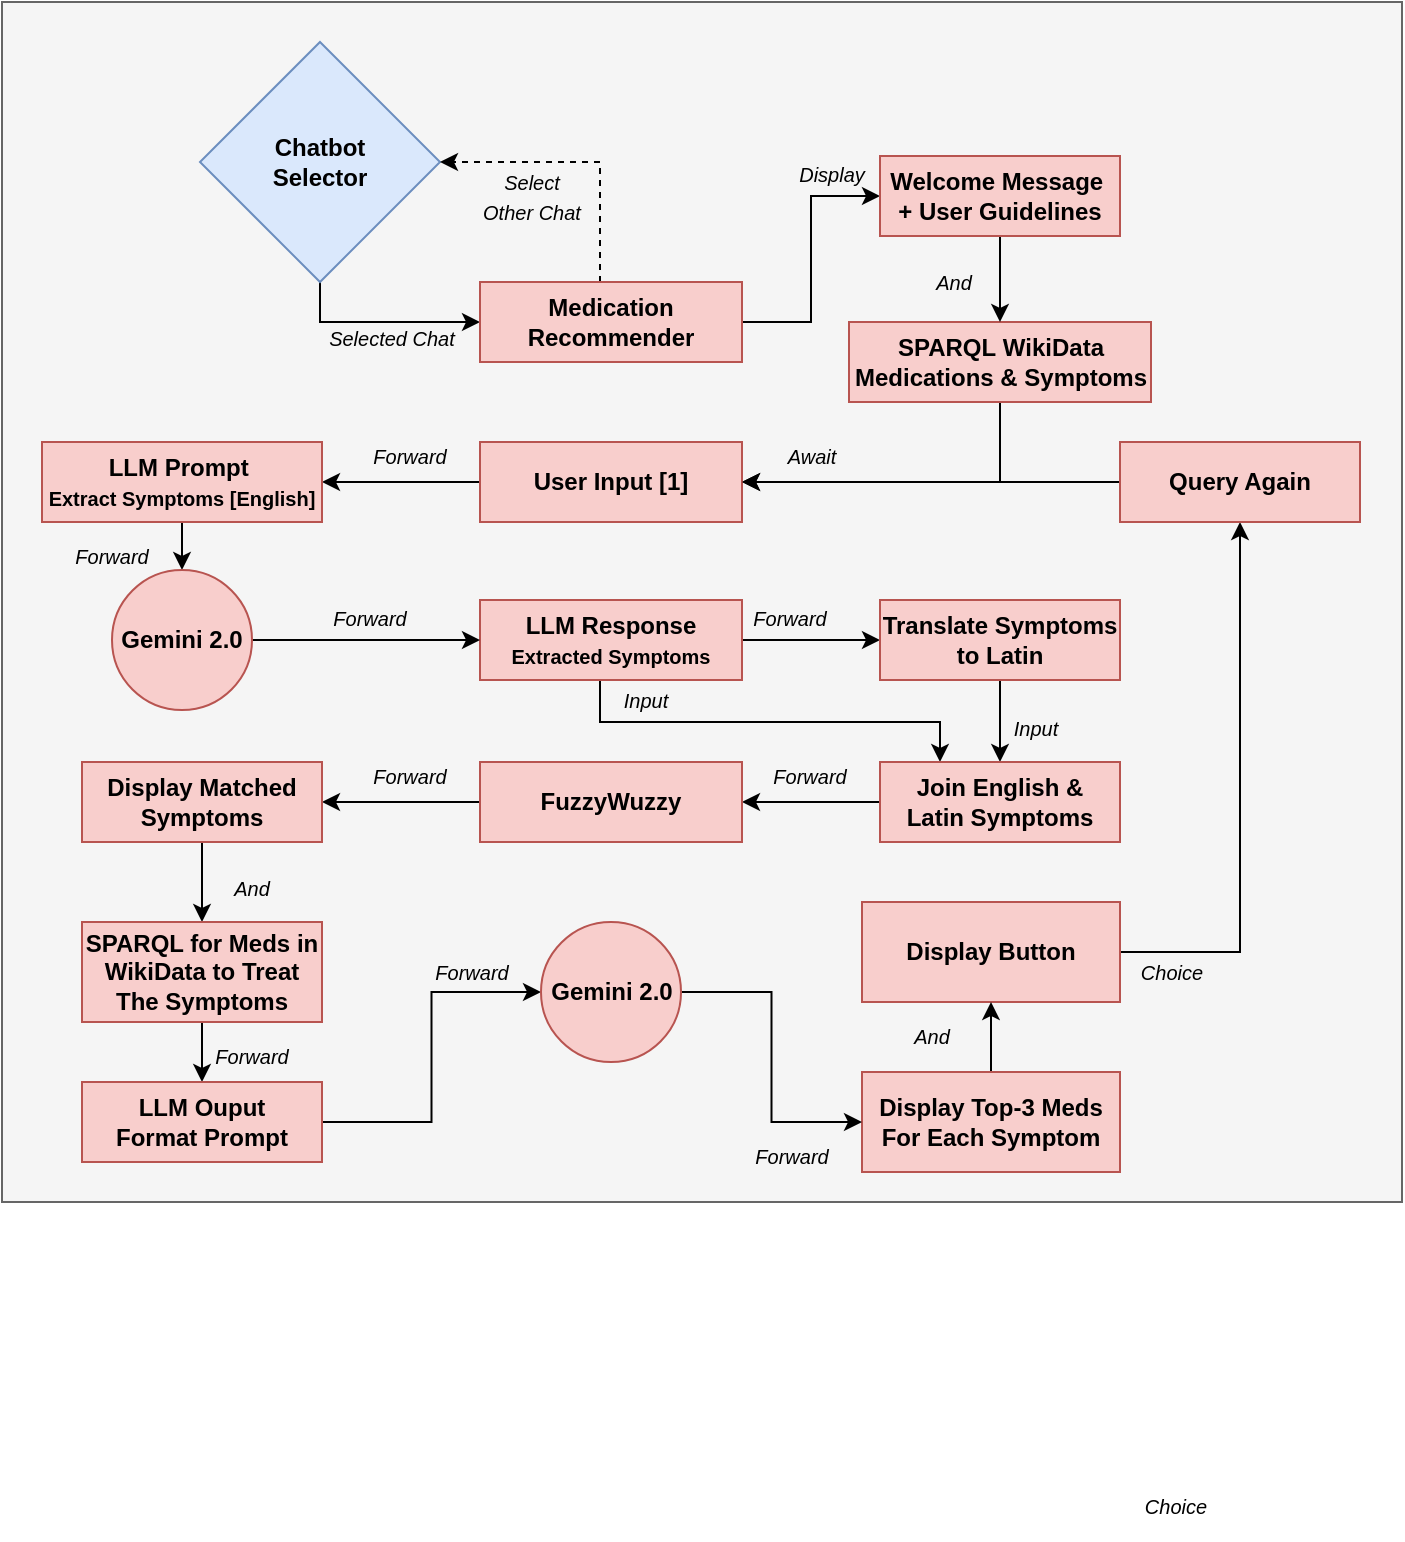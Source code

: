 <mxfile version="21.3.7" type="device">
  <diagram name="Page-1" id="FOhdSjyj7jWP819R6Fuj">
    <mxGraphModel dx="1195" dy="765" grid="1" gridSize="10" guides="1" tooltips="1" connect="1" arrows="1" fold="1" page="1" pageScale="1" pageWidth="827" pageHeight="1169" math="0" shadow="0">
      <root>
        <mxCell id="0" />
        <mxCell id="1" parent="0" />
        <mxCell id="F-Iz_KFsOa6zQz1n_NZj-115" value="" style="rounded=0;whiteSpace=wrap;html=1;fillColor=#f5f5f5;fontColor=#333333;strokeColor=#666666;" vertex="1" parent="1">
          <mxGeometry x="80" y="20" width="700" height="600" as="geometry" />
        </mxCell>
        <mxCell id="F-Iz_KFsOa6zQz1n_NZj-1" style="edgeStyle=orthogonalEdgeStyle;rounded=0;orthogonalLoop=1;jettySize=auto;html=1;entryX=0;entryY=0.5;entryDx=0;entryDy=0;" edge="1" parent="1" source="F-Iz_KFsOa6zQz1n_NZj-2" target="F-Iz_KFsOa6zQz1n_NZj-5">
          <mxGeometry relative="1" as="geometry">
            <Array as="points">
              <mxPoint x="239" y="180" />
            </Array>
          </mxGeometry>
        </mxCell>
        <mxCell id="F-Iz_KFsOa6zQz1n_NZj-2" value="&lt;b&gt;Chatbot&lt;br&gt;Selector&lt;/b&gt;" style="rhombus;whiteSpace=wrap;html=1;fillColor=#dae8fc;strokeColor=#6c8ebf;" vertex="1" parent="1">
          <mxGeometry x="179" y="40" width="120" height="120" as="geometry" />
        </mxCell>
        <mxCell id="F-Iz_KFsOa6zQz1n_NZj-3" style="edgeStyle=orthogonalEdgeStyle;rounded=0;orthogonalLoop=1;jettySize=auto;html=1;entryX=1;entryY=0.5;entryDx=0;entryDy=0;dashed=1;" edge="1" parent="1" source="F-Iz_KFsOa6zQz1n_NZj-5" target="F-Iz_KFsOa6zQz1n_NZj-2">
          <mxGeometry relative="1" as="geometry">
            <Array as="points">
              <mxPoint x="379" y="100" />
            </Array>
          </mxGeometry>
        </mxCell>
        <mxCell id="F-Iz_KFsOa6zQz1n_NZj-4" style="edgeStyle=orthogonalEdgeStyle;rounded=0;orthogonalLoop=1;jettySize=auto;html=1;entryX=0;entryY=0.5;entryDx=0;entryDy=0;" edge="1" parent="1" source="F-Iz_KFsOa6zQz1n_NZj-5" target="F-Iz_KFsOa6zQz1n_NZj-25">
          <mxGeometry relative="1" as="geometry" />
        </mxCell>
        <mxCell id="F-Iz_KFsOa6zQz1n_NZj-5" value="&lt;b&gt;Medication Recommender&lt;/b&gt;" style="rounded=0;whiteSpace=wrap;html=1;fillColor=#f8cecc;strokeColor=#b85450;" vertex="1" parent="1">
          <mxGeometry x="319" y="160" width="131" height="40" as="geometry" />
        </mxCell>
        <mxCell id="F-Iz_KFsOa6zQz1n_NZj-6" value="&lt;font style=&quot;font-size: 10px;&quot;&gt;&lt;i&gt;Selected Chat&lt;/i&gt;&lt;/font&gt;" style="text;html=1;strokeColor=none;fillColor=none;align=center;verticalAlign=middle;whiteSpace=wrap;rounded=0;" vertex="1" parent="1">
          <mxGeometry x="240" y="171" width="70" height="34" as="geometry" />
        </mxCell>
        <mxCell id="F-Iz_KFsOa6zQz1n_NZj-7" value="&lt;span style=&quot;font-size: 10px;&quot;&gt;&lt;i&gt;Select &lt;br&gt;Other Chat&lt;br&gt;&lt;/i&gt;&lt;/span&gt;" style="text;html=1;strokeColor=none;fillColor=none;align=center;verticalAlign=middle;whiteSpace=wrap;rounded=0;" vertex="1" parent="1">
          <mxGeometry x="310" y="100" width="70" height="34" as="geometry" />
        </mxCell>
        <mxCell id="F-Iz_KFsOa6zQz1n_NZj-8" style="edgeStyle=orthogonalEdgeStyle;rounded=0;orthogonalLoop=1;jettySize=auto;html=1;entryX=1;entryY=0.5;entryDx=0;entryDy=0;" edge="1" parent="1" source="F-Iz_KFsOa6zQz1n_NZj-9" target="F-Iz_KFsOa6zQz1n_NZj-11">
          <mxGeometry relative="1" as="geometry">
            <Array as="points">
              <mxPoint x="579" y="260" />
            </Array>
          </mxGeometry>
        </mxCell>
        <mxCell id="F-Iz_KFsOa6zQz1n_NZj-9" value="&lt;b&gt;SPARQL&amp;nbsp;WikiData&lt;br&gt;Medications &amp;amp; Symptoms&lt;/b&gt;" style="rounded=0;whiteSpace=wrap;html=1;fillColor=#f8cecc;strokeColor=#b85450;" vertex="1" parent="1">
          <mxGeometry x="503.5" y="180" width="151" height="40" as="geometry" />
        </mxCell>
        <mxCell id="F-Iz_KFsOa6zQz1n_NZj-10" style="edgeStyle=orthogonalEdgeStyle;rounded=0;orthogonalLoop=1;jettySize=auto;html=1;entryX=1;entryY=0.5;entryDx=0;entryDy=0;" edge="1" parent="1" source="F-Iz_KFsOa6zQz1n_NZj-11" target="F-Iz_KFsOa6zQz1n_NZj-13">
          <mxGeometry relative="1" as="geometry" />
        </mxCell>
        <mxCell id="F-Iz_KFsOa6zQz1n_NZj-11" value="&lt;b&gt;User Input [1]&lt;br&gt;&lt;/b&gt;" style="rounded=0;whiteSpace=wrap;html=1;fillColor=#f8cecc;strokeColor=#b85450;" vertex="1" parent="1">
          <mxGeometry x="319" y="240" width="131" height="40" as="geometry" />
        </mxCell>
        <mxCell id="F-Iz_KFsOa6zQz1n_NZj-12" style="edgeStyle=orthogonalEdgeStyle;rounded=0;orthogonalLoop=1;jettySize=auto;html=1;entryX=0.5;entryY=0;entryDx=0;entryDy=0;" edge="1" parent="1" source="F-Iz_KFsOa6zQz1n_NZj-13" target="F-Iz_KFsOa6zQz1n_NZj-21">
          <mxGeometry relative="1" as="geometry" />
        </mxCell>
        <mxCell id="F-Iz_KFsOa6zQz1n_NZj-13" value="&lt;b&gt;LLM Prompt&amp;nbsp;&lt;br&gt;&lt;/b&gt;&lt;font style=&quot;font-size: 10px;&quot;&gt;&lt;b&gt;Extract Symptoms [English]&lt;/b&gt;&lt;/font&gt;" style="rounded=0;whiteSpace=wrap;html=1;fillColor=#f8cecc;strokeColor=#b85450;" vertex="1" parent="1">
          <mxGeometry x="100" y="240" width="140" height="40" as="geometry" />
        </mxCell>
        <mxCell id="F-Iz_KFsOa6zQz1n_NZj-14" style="edgeStyle=orthogonalEdgeStyle;rounded=0;orthogonalLoop=1;jettySize=auto;html=1;entryX=0;entryY=0.5;entryDx=0;entryDy=0;" edge="1" parent="1" source="F-Iz_KFsOa6zQz1n_NZj-15" target="F-Iz_KFsOa6zQz1n_NZj-19">
          <mxGeometry relative="1" as="geometry" />
        </mxCell>
        <mxCell id="F-Iz_KFsOa6zQz1n_NZj-89" style="edgeStyle=orthogonalEdgeStyle;rounded=0;orthogonalLoop=1;jettySize=auto;html=1;entryX=0.25;entryY=0;entryDx=0;entryDy=0;" edge="1" parent="1" source="F-Iz_KFsOa6zQz1n_NZj-15" target="F-Iz_KFsOa6zQz1n_NZj-88">
          <mxGeometry relative="1" as="geometry">
            <Array as="points">
              <mxPoint x="379" y="380" />
              <mxPoint x="549" y="380" />
            </Array>
          </mxGeometry>
        </mxCell>
        <mxCell id="F-Iz_KFsOa6zQz1n_NZj-15" value="&lt;b style=&quot;&quot;&gt;LLM Response&lt;br&gt;&lt;font style=&quot;font-size: 10px;&quot;&gt;Extracted Symptoms&lt;/font&gt;&lt;br&gt;&lt;/b&gt;" style="rounded=0;whiteSpace=wrap;html=1;fillColor=#f8cecc;strokeColor=#b85450;" vertex="1" parent="1">
          <mxGeometry x="319" y="319" width="131" height="40" as="geometry" />
        </mxCell>
        <mxCell id="F-Iz_KFsOa6zQz1n_NZj-16" value="&lt;span style=&quot;font-size: 10px;&quot;&gt;&lt;i&gt;And&lt;/i&gt;&lt;/span&gt;" style="text;html=1;strokeColor=none;fillColor=none;align=center;verticalAlign=middle;whiteSpace=wrap;rounded=0;" vertex="1" parent="1">
          <mxGeometry x="521" y="143" width="70" height="34" as="geometry" />
        </mxCell>
        <mxCell id="F-Iz_KFsOa6zQz1n_NZj-17" value="&lt;i style=&quot;border-color: var(--border-color); font-size: 10px;&quot;&gt;Forward&lt;/i&gt;" style="text;html=1;strokeColor=none;fillColor=none;align=center;verticalAlign=middle;whiteSpace=wrap;rounded=0;" vertex="1" parent="1">
          <mxGeometry x="100" y="280" width="70" height="34" as="geometry" />
        </mxCell>
        <mxCell id="F-Iz_KFsOa6zQz1n_NZj-91" style="edgeStyle=orthogonalEdgeStyle;rounded=0;orthogonalLoop=1;jettySize=auto;html=1;entryX=0.5;entryY=0;entryDx=0;entryDy=0;" edge="1" parent="1" source="F-Iz_KFsOa6zQz1n_NZj-19" target="F-Iz_KFsOa6zQz1n_NZj-88">
          <mxGeometry relative="1" as="geometry" />
        </mxCell>
        <mxCell id="F-Iz_KFsOa6zQz1n_NZj-19" value="&lt;b&gt;Translate Symptoms to Latin&lt;br&gt;&lt;/b&gt;" style="rounded=0;whiteSpace=wrap;html=1;fillColor=#f8cecc;strokeColor=#b85450;" vertex="1" parent="1">
          <mxGeometry x="519" y="319" width="120" height="40" as="geometry" />
        </mxCell>
        <mxCell id="F-Iz_KFsOa6zQz1n_NZj-20" style="edgeStyle=orthogonalEdgeStyle;rounded=0;orthogonalLoop=1;jettySize=auto;html=1;entryX=0;entryY=0.5;entryDx=0;entryDy=0;" edge="1" parent="1" source="F-Iz_KFsOa6zQz1n_NZj-21" target="F-Iz_KFsOa6zQz1n_NZj-15">
          <mxGeometry relative="1" as="geometry" />
        </mxCell>
        <mxCell id="F-Iz_KFsOa6zQz1n_NZj-21" value="&lt;b&gt;Gemini 2.0&lt;/b&gt;" style="ellipse;whiteSpace=wrap;html=1;aspect=fixed;fillColor=#f8cecc;strokeColor=#b85450;" vertex="1" parent="1">
          <mxGeometry x="135" y="304" width="70" height="70" as="geometry" />
        </mxCell>
        <mxCell id="F-Iz_KFsOa6zQz1n_NZj-22" value="&lt;i style=&quot;border-color: var(--border-color); font-size: 10px;&quot;&gt;Forward&lt;/i&gt;" style="text;html=1;strokeColor=none;fillColor=none;align=center;verticalAlign=middle;whiteSpace=wrap;rounded=0;" vertex="1" parent="1">
          <mxGeometry x="439" y="311" width="70" height="34" as="geometry" />
        </mxCell>
        <mxCell id="F-Iz_KFsOa6zQz1n_NZj-23" value="&lt;i style=&quot;border-color: var(--border-color); font-size: 10px;&quot;&gt;Forward&lt;/i&gt;" style="text;html=1;strokeColor=none;fillColor=none;align=center;verticalAlign=middle;whiteSpace=wrap;rounded=0;" vertex="1" parent="1">
          <mxGeometry x="249" y="230" width="70" height="34" as="geometry" />
        </mxCell>
        <mxCell id="F-Iz_KFsOa6zQz1n_NZj-24" style="edgeStyle=orthogonalEdgeStyle;rounded=0;orthogonalLoop=1;jettySize=auto;html=1;entryX=0.5;entryY=0;entryDx=0;entryDy=0;" edge="1" parent="1" source="F-Iz_KFsOa6zQz1n_NZj-25" target="F-Iz_KFsOa6zQz1n_NZj-9">
          <mxGeometry relative="1" as="geometry" />
        </mxCell>
        <mxCell id="F-Iz_KFsOa6zQz1n_NZj-25" value="&lt;b style=&quot;border-color: var(--border-color);&quot;&gt;Welcome Message&amp;nbsp;&lt;br style=&quot;border-color: var(--border-color);&quot;&gt;+ User Guidelines&lt;/b&gt;" style="rounded=0;whiteSpace=wrap;html=1;fillColor=#f8cecc;strokeColor=#b85450;" vertex="1" parent="1">
          <mxGeometry x="519" y="97" width="120" height="40" as="geometry" />
        </mxCell>
        <mxCell id="F-Iz_KFsOa6zQz1n_NZj-26" value="&lt;span style=&quot;font-size: 10px;&quot;&gt;&lt;i&gt;Display&lt;/i&gt;&lt;/span&gt;" style="text;html=1;strokeColor=none;fillColor=none;align=center;verticalAlign=middle;whiteSpace=wrap;rounded=0;" vertex="1" parent="1">
          <mxGeometry x="460" y="89" width="70" height="34" as="geometry" />
        </mxCell>
        <mxCell id="F-Iz_KFsOa6zQz1n_NZj-27" value="&lt;i style=&quot;border-color: var(--border-color); font-size: 10px;&quot;&gt;Forward&lt;/i&gt;" style="text;html=1;strokeColor=none;fillColor=none;align=center;verticalAlign=middle;whiteSpace=wrap;rounded=0;" vertex="1" parent="1">
          <mxGeometry x="229" y="311" width="70" height="34" as="geometry" />
        </mxCell>
        <mxCell id="F-Iz_KFsOa6zQz1n_NZj-112" style="edgeStyle=orthogonalEdgeStyle;rounded=0;orthogonalLoop=1;jettySize=auto;html=1;entryX=0.5;entryY=1;entryDx=0;entryDy=0;" edge="1" parent="1" source="F-Iz_KFsOa6zQz1n_NZj-56" target="F-Iz_KFsOa6zQz1n_NZj-58">
          <mxGeometry relative="1" as="geometry">
            <Array as="points">
              <mxPoint x="699" y="495" />
            </Array>
          </mxGeometry>
        </mxCell>
        <mxCell id="F-Iz_KFsOa6zQz1n_NZj-56" value="&lt;b&gt;Display Button&lt;br&gt;&lt;/b&gt;" style="rounded=0;whiteSpace=wrap;html=1;fillColor=#f8cecc;strokeColor=#b85450;" vertex="1" parent="1">
          <mxGeometry x="510" y="470" width="129" height="50" as="geometry" />
        </mxCell>
        <mxCell id="F-Iz_KFsOa6zQz1n_NZj-57" style="edgeStyle=orthogonalEdgeStyle;rounded=0;orthogonalLoop=1;jettySize=auto;html=1;entryX=1;entryY=0.5;entryDx=0;entryDy=0;" edge="1" parent="1" source="F-Iz_KFsOa6zQz1n_NZj-58" target="F-Iz_KFsOa6zQz1n_NZj-11">
          <mxGeometry relative="1" as="geometry" />
        </mxCell>
        <mxCell id="F-Iz_KFsOa6zQz1n_NZj-58" value="&lt;b&gt;Query Again&lt;br&gt;&lt;/b&gt;" style="rounded=0;whiteSpace=wrap;html=1;fillColor=#f8cecc;strokeColor=#b85450;" vertex="1" parent="1">
          <mxGeometry x="639" y="240" width="120" height="40" as="geometry" />
        </mxCell>
        <mxCell id="F-Iz_KFsOa6zQz1n_NZj-65" value="&lt;span style=&quot;font-size: 10px;&quot;&gt;&lt;i&gt;Await&lt;/i&gt;&lt;/span&gt;" style="text;html=1;strokeColor=none;fillColor=none;align=center;verticalAlign=middle;whiteSpace=wrap;rounded=0;" vertex="1" parent="1">
          <mxGeometry x="450" y="230" width="70" height="34" as="geometry" />
        </mxCell>
        <mxCell id="F-Iz_KFsOa6zQz1n_NZj-79" value="&lt;span style=&quot;font-size: 10px;&quot;&gt;&lt;i&gt;Choice&lt;/i&gt;&lt;/span&gt;" style="text;html=1;strokeColor=none;fillColor=none;align=center;verticalAlign=middle;whiteSpace=wrap;rounded=0;" vertex="1" parent="1">
          <mxGeometry x="632" y="755" width="70" height="34" as="geometry" />
        </mxCell>
        <mxCell id="F-Iz_KFsOa6zQz1n_NZj-93" style="edgeStyle=orthogonalEdgeStyle;rounded=0;orthogonalLoop=1;jettySize=auto;html=1;entryX=1;entryY=0.5;entryDx=0;entryDy=0;" edge="1" parent="1" source="F-Iz_KFsOa6zQz1n_NZj-88" target="F-Iz_KFsOa6zQz1n_NZj-92">
          <mxGeometry relative="1" as="geometry" />
        </mxCell>
        <mxCell id="F-Iz_KFsOa6zQz1n_NZj-88" value="&lt;b&gt;Join English &amp;amp; &lt;br&gt;Latin Symptoms&lt;br&gt;&lt;/b&gt;" style="rounded=0;whiteSpace=wrap;html=1;fillColor=#f8cecc;strokeColor=#b85450;" vertex="1" parent="1">
          <mxGeometry x="519" y="400" width="120" height="40" as="geometry" />
        </mxCell>
        <mxCell id="F-Iz_KFsOa6zQz1n_NZj-95" style="edgeStyle=orthogonalEdgeStyle;rounded=0;orthogonalLoop=1;jettySize=auto;html=1;entryX=1;entryY=0.5;entryDx=0;entryDy=0;" edge="1" parent="1" source="F-Iz_KFsOa6zQz1n_NZj-92" target="F-Iz_KFsOa6zQz1n_NZj-94">
          <mxGeometry relative="1" as="geometry" />
        </mxCell>
        <mxCell id="F-Iz_KFsOa6zQz1n_NZj-92" value="&lt;b&gt;FuzzyWuzzy&lt;br&gt;&lt;/b&gt;" style="rounded=0;whiteSpace=wrap;html=1;fillColor=#f8cecc;strokeColor=#b85450;" vertex="1" parent="1">
          <mxGeometry x="319" y="400" width="131" height="40" as="geometry" />
        </mxCell>
        <mxCell id="F-Iz_KFsOa6zQz1n_NZj-97" style="edgeStyle=orthogonalEdgeStyle;rounded=0;orthogonalLoop=1;jettySize=auto;html=1;entryX=0.5;entryY=0;entryDx=0;entryDy=0;" edge="1" parent="1" source="F-Iz_KFsOa6zQz1n_NZj-94" target="F-Iz_KFsOa6zQz1n_NZj-96">
          <mxGeometry relative="1" as="geometry" />
        </mxCell>
        <mxCell id="F-Iz_KFsOa6zQz1n_NZj-94" value="&lt;b&gt;Display Matched&lt;br&gt;Symptoms&lt;br&gt;&lt;/b&gt;" style="rounded=0;whiteSpace=wrap;html=1;fillColor=#f8cecc;strokeColor=#b85450;" vertex="1" parent="1">
          <mxGeometry x="120" y="400" width="120" height="40" as="geometry" />
        </mxCell>
        <mxCell id="F-Iz_KFsOa6zQz1n_NZj-105" style="edgeStyle=orthogonalEdgeStyle;rounded=0;orthogonalLoop=1;jettySize=auto;html=1;entryX=0.5;entryY=0;entryDx=0;entryDy=0;" edge="1" parent="1" source="F-Iz_KFsOa6zQz1n_NZj-96" target="F-Iz_KFsOa6zQz1n_NZj-102">
          <mxGeometry relative="1" as="geometry" />
        </mxCell>
        <mxCell id="F-Iz_KFsOa6zQz1n_NZj-96" value="&lt;b&gt;SPARQL for Meds in WikiData to Treat&lt;br&gt;The Symptoms&lt;br&gt;&lt;/b&gt;" style="rounded=0;whiteSpace=wrap;html=1;fillColor=#f8cecc;strokeColor=#b85450;" vertex="1" parent="1">
          <mxGeometry x="120" y="480" width="120" height="50" as="geometry" />
        </mxCell>
        <mxCell id="F-Iz_KFsOa6zQz1n_NZj-106" style="edgeStyle=orthogonalEdgeStyle;rounded=0;orthogonalLoop=1;jettySize=auto;html=1;entryX=0;entryY=0.5;entryDx=0;entryDy=0;" edge="1" parent="1" source="F-Iz_KFsOa6zQz1n_NZj-102" target="F-Iz_KFsOa6zQz1n_NZj-104">
          <mxGeometry relative="1" as="geometry" />
        </mxCell>
        <mxCell id="F-Iz_KFsOa6zQz1n_NZj-102" value="&lt;b&gt;LLM Ouput &lt;br&gt;Format Prompt&lt;br&gt;&lt;/b&gt;" style="rounded=0;whiteSpace=wrap;html=1;fillColor=#f8cecc;strokeColor=#b85450;" vertex="1" parent="1">
          <mxGeometry x="120" y="560" width="120" height="40" as="geometry" />
        </mxCell>
        <mxCell id="F-Iz_KFsOa6zQz1n_NZj-111" style="edgeStyle=orthogonalEdgeStyle;rounded=0;orthogonalLoop=1;jettySize=auto;html=1;entryX=0.5;entryY=1;entryDx=0;entryDy=0;" edge="1" parent="1" source="F-Iz_KFsOa6zQz1n_NZj-103" target="F-Iz_KFsOa6zQz1n_NZj-56">
          <mxGeometry relative="1" as="geometry" />
        </mxCell>
        <mxCell id="F-Iz_KFsOa6zQz1n_NZj-103" value="&lt;b&gt;Display Top-3 Meds&lt;br&gt;For Each Symptom&lt;br&gt;&lt;/b&gt;" style="rounded=0;whiteSpace=wrap;html=1;fillColor=#f8cecc;strokeColor=#b85450;" vertex="1" parent="1">
          <mxGeometry x="510" y="555" width="129" height="50" as="geometry" />
        </mxCell>
        <mxCell id="F-Iz_KFsOa6zQz1n_NZj-110" style="edgeStyle=orthogonalEdgeStyle;rounded=0;orthogonalLoop=1;jettySize=auto;html=1;entryX=0;entryY=0.5;entryDx=0;entryDy=0;" edge="1" parent="1" source="F-Iz_KFsOa6zQz1n_NZj-104" target="F-Iz_KFsOa6zQz1n_NZj-103">
          <mxGeometry relative="1" as="geometry" />
        </mxCell>
        <mxCell id="F-Iz_KFsOa6zQz1n_NZj-104" value="&lt;b&gt;Gemini 2.0&lt;/b&gt;" style="ellipse;whiteSpace=wrap;html=1;aspect=fixed;fillColor=#f8cecc;strokeColor=#b85450;" vertex="1" parent="1">
          <mxGeometry x="349.5" y="480" width="70" height="70" as="geometry" />
        </mxCell>
        <mxCell id="F-Iz_KFsOa6zQz1n_NZj-116" value="&lt;span style=&quot;font-size: 10px;&quot;&gt;&lt;i&gt;Input&lt;/i&gt;&lt;/span&gt;" style="text;html=1;strokeColor=none;fillColor=none;align=center;verticalAlign=middle;whiteSpace=wrap;rounded=0;" vertex="1" parent="1">
          <mxGeometry x="367" y="352" width="70" height="34" as="geometry" />
        </mxCell>
        <mxCell id="F-Iz_KFsOa6zQz1n_NZj-117" value="&lt;span style=&quot;font-size: 10px;&quot;&gt;&lt;i&gt;Input&lt;/i&gt;&lt;/span&gt;" style="text;html=1;strokeColor=none;fillColor=none;align=center;verticalAlign=middle;whiteSpace=wrap;rounded=0;" vertex="1" parent="1">
          <mxGeometry x="562" y="366" width="70" height="34" as="geometry" />
        </mxCell>
        <mxCell id="F-Iz_KFsOa6zQz1n_NZj-118" value="&lt;span style=&quot;font-size: 10px;&quot;&gt;&lt;i&gt;Forward&lt;/i&gt;&lt;/span&gt;" style="text;html=1;strokeColor=none;fillColor=none;align=center;verticalAlign=middle;whiteSpace=wrap;rounded=0;" vertex="1" parent="1">
          <mxGeometry x="449" y="390" width="70" height="34" as="geometry" />
        </mxCell>
        <mxCell id="F-Iz_KFsOa6zQz1n_NZj-119" value="&lt;span style=&quot;font-size: 10px;&quot;&gt;&lt;i&gt;Forward&lt;/i&gt;&lt;/span&gt;" style="text;html=1;strokeColor=none;fillColor=none;align=center;verticalAlign=middle;whiteSpace=wrap;rounded=0;" vertex="1" parent="1">
          <mxGeometry x="249" y="390" width="70" height="34" as="geometry" />
        </mxCell>
        <mxCell id="F-Iz_KFsOa6zQz1n_NZj-120" value="&lt;span style=&quot;font-size: 10px;&quot;&gt;&lt;i&gt;And&lt;/i&gt;&lt;/span&gt;" style="text;html=1;strokeColor=none;fillColor=none;align=center;verticalAlign=middle;whiteSpace=wrap;rounded=0;" vertex="1" parent="1">
          <mxGeometry x="170" y="446" width="70" height="34" as="geometry" />
        </mxCell>
        <mxCell id="F-Iz_KFsOa6zQz1n_NZj-121" value="&lt;span style=&quot;font-size: 10px;&quot;&gt;&lt;i&gt;Forward&lt;/i&gt;&lt;/span&gt;" style="text;html=1;strokeColor=none;fillColor=none;align=center;verticalAlign=middle;whiteSpace=wrap;rounded=0;" vertex="1" parent="1">
          <mxGeometry x="170" y="530" width="70" height="34" as="geometry" />
        </mxCell>
        <mxCell id="F-Iz_KFsOa6zQz1n_NZj-122" value="&lt;span style=&quot;font-size: 10px;&quot;&gt;&lt;i&gt;Forward&lt;/i&gt;&lt;/span&gt;" style="text;html=1;strokeColor=none;fillColor=none;align=center;verticalAlign=middle;whiteSpace=wrap;rounded=0;" vertex="1" parent="1">
          <mxGeometry x="279.5" y="488" width="70" height="34" as="geometry" />
        </mxCell>
        <mxCell id="F-Iz_KFsOa6zQz1n_NZj-123" value="&lt;span style=&quot;font-size: 10px;&quot;&gt;&lt;i&gt;Forward&lt;/i&gt;&lt;/span&gt;" style="text;html=1;strokeColor=none;fillColor=none;align=center;verticalAlign=middle;whiteSpace=wrap;rounded=0;" vertex="1" parent="1">
          <mxGeometry x="440" y="580" width="70" height="34" as="geometry" />
        </mxCell>
        <mxCell id="F-Iz_KFsOa6zQz1n_NZj-124" value="&lt;span style=&quot;font-size: 10px;&quot;&gt;&lt;i&gt;And&lt;/i&gt;&lt;/span&gt;" style="text;html=1;strokeColor=none;fillColor=none;align=center;verticalAlign=middle;whiteSpace=wrap;rounded=0;" vertex="1" parent="1">
          <mxGeometry x="510" y="520" width="70" height="34" as="geometry" />
        </mxCell>
        <mxCell id="F-Iz_KFsOa6zQz1n_NZj-125" value="&lt;span style=&quot;font-size: 10px;&quot;&gt;&lt;i&gt;Choice&lt;/i&gt;&lt;/span&gt;" style="text;html=1;strokeColor=none;fillColor=none;align=center;verticalAlign=middle;whiteSpace=wrap;rounded=0;" vertex="1" parent="1">
          <mxGeometry x="630" y="488" width="70" height="34" as="geometry" />
        </mxCell>
      </root>
    </mxGraphModel>
  </diagram>
</mxfile>
